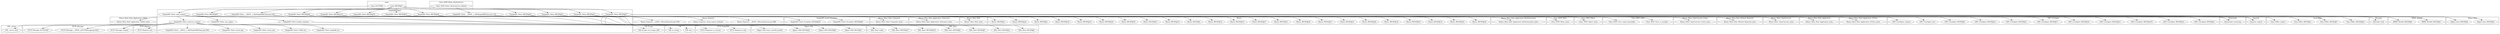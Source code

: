 digraph {
graph [overlap=false]
subgraph cluster_Moose_Meta_Role_Application_ToRole {
	label="Moose::Meta::Role::Application::ToRole";
	"Moose::Meta::Role::Application::ToRole::meta";
}
subgraph cluster_Moose_Meta_Role_Composite {
	label="Moose::Meta::Role::Composite";
	"Moose::Meta::Role::Composite::meta";
}
subgraph cluster_DynaLoader {
	label="DynaLoader";
	"DynaLoader::bootstrap";
}
subgraph cluster_Moose_Meta_Role_Application_ToInstance {
	label="Moose::Meta::Role::Application::ToInstance";
	"Moose::Meta::Role::Application::ToInstance::meta";
}
subgraph cluster_Moose_Exporter {
	label="Moose::Exporter";
	"Moose::Exporter::__ANON__[Moose/Exporter.pm:389]";
	"Moose::Exporter::__ANON__[Moose/Exporter.pm:478]";
	"Moose::Exporter::setup_import_methods";
}
subgraph cluster_XML_Bare {
	label="XML::Bare";
	"XML::Bare::BEGIN@5";
	"XML::Bare::BEGIN@3";
	"XML::Bare::BEGIN@6";
	"XML::Bare::xmlin";
	"XML::Bare::BEGIN@15";
	"XML::Bare::BEGIN@524";
	"XML::Bare::BEGIN@4";
}
subgraph cluster_XSLoader {
	label="XSLoader";
	"XSLoader::load";
}
subgraph cluster_URI_Escape {
	label="URI::Escape";
	"URI::Escape::uri_escape_utf8";
}
subgraph cluster_Moose_Meta_Role {
	label="Moose::Meta::Role";
	"Moose::Meta::Role::meta";
}
subgraph cluster_Moose {
	label="Moose";
	"Moose::BEGIN@26";
	"Moose::BEGIN@16";
	"Moose::BEGIN@12";
	"Moose::BEGIN@29";
	"Moose::BEGIN@34";
	"Moose::BEGIN@20";
	"Moose::BEGIN@21";
	"Moose::BEGIN@37";
	"Moose::BEGIN@28";
	"Moose::BEGIN@11";
	"Moose::BEGIN@27";
	"Moose::BEGIN@14";
	"Moose::BEGIN@32";
	"Moose::BEGIN@5";
	"Moose::BEGIN@19";
	"Moose::BEGIN@31";
	"Moose::BEGIN@30";
	"Moose::BEGIN@24";
	"Moose::BEGIN@35";
	"Moose::BEGIN@18";
	"Moose::BEGIN@2";
	"Moose::BEGIN@22";
	"Moose::BEGIN@3";
}
subgraph cluster_LWP_UserAgent {
	label="LWP::UserAgent";
	"LWP::UserAgent::BEGIN@3";
	"LWP::UserAgent::BEGIN@14";
	"LWP::UserAgent::BEGIN@353";
	"LWP::UserAgent::BEGIN@12";
	"LWP::UserAgent::BEGIN@10";
	"LWP::UserAgent::BEGIN@17";
	"LWP::UserAgent::BEGIN@11";
	"LWP::UserAgent::BEGIN@15";
	"LWP::UserAgent::request";
	"LWP::UserAgent::new";
	"LWP::UserAgent::BEGIN@4";
}
subgraph cluster_SimpleDB_Client_Exception {
	label="SimpleDB::Client::Exception";
	"SimpleDB::Client::Exception::BEGIN@49";
	"SimpleDB::Client::Exception::BEGIN@50";
}
subgraph cluster_Moose_Meta_Role_Application_RoleSummation {
	label="Moose::Meta::Role::Application::RoleSummation";
	"Moose::Meta::Role::Application::RoleSummation::meta";
}
subgraph cluster_URI__server {
	label="URI::_server";
	"URI::_server::host";
}
subgraph cluster_HTTP_Response {
	label="HTTP::Response";
	"HTTP::Response::code";
	"HTTP::Response::is_success";
}
subgraph cluster_SimpleDB_Client {
	label="SimpleDB::Client";
	"SimpleDB::Client::BEGIN@331";
	"SimpleDB::Client::BEGIN@53";
	"SimpleDB::Client::__ANON__[../lib/SimpleDB/Client.pm:120]";
	"SimpleDB::Client::BEGIN@46";
	"SimpleDB::Client::construct_request";
	"SimpleDB::Client::__ANON__[../lib/SimpleDB/Client.pm:133]";
	"SimpleDB::Client::__ANON__[../lib/SimpleDB/Client.pm:160]";
	"SimpleDB::Client::BEGIN@49";
	"SimpleDB::Client::send_request";
	"SimpleDB::Client::secret_key";
	"SimpleDB::Client::user_agent";
	"SimpleDB::Client::BEGIN@54";
	"SimpleDB::Client::access_key";
	"SimpleDB::Client::CORE:sort";
	"SimpleDB::Client::BEGIN@48";
	"SimpleDB::Client::BEGIN@51";
	"SimpleDB::Client::BEGIN@52";
	"SimpleDB::Client::BEGIN@47";
	"SimpleDB::Client::BEGIN@50";
	"SimpleDB::Client::simpledb_uri";
	"SimpleDB::Client::handle_response";
}
subgraph cluster_Class_MOP_Mixin {
	label="Class::MOP::Mixin";
	"Class::MOP::Mixin::meta";
}
subgraph cluster_Class_MOP_Object {
	label="Class::MOP::Object";
	"Class::MOP::Object::meta";
}
subgraph cluster_HTTP_Message {
	label="HTTP::Message";
	"HTTP::Message::content";
	"HTTP::Message::__ANON__[HTTP/Message.pm:622]";
	"HTTP::Message::AUTOLOAD";
}
subgraph cluster_Class_MOP_Class {
	label="Class::MOP::Class";
	"Class::MOP::Class::is_mutable";
	"Class::MOP::Class::make_immutable";
}
subgraph cluster_HTTP_Request {
	label="HTTP::Request";
	"HTTP::Request::new";
}
subgraph cluster_URI {
	label="URI";
	"URI::new";
	"URI::as_string";
}
subgraph cluster_Moose_Meta_TypeCoercion_Union {
	label="Moose::Meta::TypeCoercion::Union";
	"Moose::Meta::TypeCoercion::Union::meta";
}
subgraph cluster_Exporter {
	label="Exporter";
	"Exporter::import";
}
subgraph cluster_MIME_Base64 {
	label="MIME::Base64";
	"MIME::Base64::BEGIN@3";
	"MIME::Base64::BEGIN@4";
}
subgraph cluster_Digest_SHA {
	label="Digest::SHA";
	"Digest::SHA::BEGIN@5";
	"Digest::SHA::BEGIN@6";
	"Digest::SHA::BEGIN@7";
	"Digest::SHA::hmac_sha256_base64";
}
subgraph cluster_Digest_base {
	label="Digest::base";
	"Digest::base::BEGIN@3";
	"Digest::base::BEGIN@4";
}
subgraph cluster_main {
	label="main";
	"main::BEGIN@2";
	"main::RUNTIME";
}
subgraph cluster_Moose_Meta_Role_Method_Required {
	label="Moose::Meta::Role::Method::Required";
	"Moose::Meta::Role::Method::Required::meta";
}
subgraph cluster_Class_MOP_Mixin_AttributeCore {
	label="Class::MOP::Mixin::AttributeCore";
	"Class::MOP::Mixin::AttributeCore::default";
}
subgraph cluster_Time_HiRes {
	label="Time::HiRes";
	"Time::HiRes::BEGIN@42";
	"Time::HiRes::BEGIN@4";
	"Time::HiRes::BEGIN@3";
	"Time::HiRes::import";
}
subgraph cluster_Moose_Meta_TypeCoercion {
	label="Moose::Meta::TypeCoercion";
	"Moose::Meta::TypeCoercion::meta";
}
subgraph cluster_Moose_Meta_Role_Application {
	label="Moose::Meta::Role::Application";
	"Moose::Meta::Role::Application::meta";
}
subgraph cluster_Moose_Meta_Role_Application_ToClass {
	label="Moose::Meta::Role::Application::ToClass";
	"Moose::Meta::Role::Application::ToClass::meta";
}
"SimpleDB::Client::BEGIN@47" -> "MIME::Base64::BEGIN@3";
"SimpleDB::Client::BEGIN@46" -> "Moose::BEGIN@20";
"SimpleDB::Client::BEGIN@51" -> "Time::HiRes::BEGIN@4";
"SimpleDB::Client::BEGIN@46" -> "Moose::BEGIN@37";
"SimpleDB::Client::BEGIN@46" -> "Moose::BEGIN@11";
"SimpleDB::Client::send_request" -> "SimpleDB::Client::user_agent";
"SimpleDB::Client::construct_request" -> "SimpleDB::Client::access_key";
"SimpleDB::Client::BEGIN@47" -> "Exporter::import";
"SimpleDB::Client::BEGIN@52" -> "Exporter::import";
"SimpleDB::Client::BEGIN@48" -> "Exporter::import";
"SimpleDB::Client::BEGIN@53" -> "SimpleDB::Client::Exception::BEGIN@49";
"SimpleDB::Client::BEGIN@331" -> "Moose::Exporter::__ANON__[Moose/Exporter.pm:478]";
"SimpleDB::Client::BEGIN@46" -> "Moose::Meta::TypeCoercion::meta";
"SimpleDB::Client::BEGIN@49" -> "LWP::UserAgent::BEGIN@4";
"SimpleDB::Client::BEGIN@48" -> "XML::Bare::BEGIN@4";
"SimpleDB::Client::BEGIN@51" -> "DynaLoader::bootstrap";
"SimpleDB::Client::BEGIN@47" -> "DynaLoader::bootstrap";
"SimpleDB::Client::BEGIN@48" -> "DynaLoader::bootstrap";
"SimpleDB::Client::BEGIN@49" -> "LWP::UserAgent::BEGIN@12";
"SimpleDB::Client::BEGIN@46" -> "Moose::BEGIN@12";
"SimpleDB::Client::BEGIN@49" -> "LWP::UserAgent::BEGIN@17";
"main::BEGIN@2" -> "SimpleDB::Client::BEGIN@46";
"SimpleDB::Client::BEGIN@46" -> "Class::MOP::Class::is_mutable";
"SimpleDB::Client::BEGIN@46" -> "Moose::BEGIN@28";
"main::RUNTIME" -> "SimpleDB::Client::send_request";
"SimpleDB::Client::construct_request" -> "HTTP::Message::__ANON__[HTTP/Message.pm:622]";
"SimpleDB::Client::BEGIN@46" -> "Moose::BEGIN@14";
"SimpleDB::Client::BEGIN@46" -> "Moose::Meta::Role::meta";
"SimpleDB::Client::construct_request" -> "SimpleDB::Client::CORE:sort";
"SimpleDB::Client::BEGIN@49" -> "LWP::UserAgent::BEGIN@10";
"SimpleDB::Client::BEGIN@48" -> "XML::Bare::BEGIN@524";
"main::BEGIN@2" -> "SimpleDB::Client::BEGIN@51";
"SimpleDB::Client::BEGIN@46" -> "Moose::BEGIN@35";
"SimpleDB::Client::send_request" -> "LWP::UserAgent::request";
"SimpleDB::Client::BEGIN@46" -> "Moose::Meta::Role::Method::Required::meta";
"SimpleDB::Client::BEGIN@46" -> "Moose::BEGIN@3";
"SimpleDB::Client::BEGIN@47" -> "Digest::base::BEGIN@4";
"SimpleDB::Client::handle_response" -> "XML::Bare::xmlin";
"SimpleDB::Client::BEGIN@46" -> "Moose::Meta::Role::Application::RoleSummation::meta";
"SimpleDB::Client::BEGIN@46" -> "Moose::BEGIN@29";
"SimpleDB::Client::construct_request" -> "URI::as_string";
"SimpleDB::Client::BEGIN@46" -> "Moose::BEGIN@27";
"SimpleDB::Client::construct_request" -> "SimpleDB::Client::secret_key";
"SimpleDB::Client::BEGIN@46" -> "Moose::BEGIN@5";
"SimpleDB::Client::construct_request" -> "SimpleDB::Client::simpledb_uri";
"SimpleDB::Client::BEGIN@47" -> "Digest::SHA::BEGIN@6";
"SimpleDB::Client::construct_request" -> "HTTP::Message::AUTOLOAD";
"SimpleDB::Client::BEGIN@46" -> "Class::MOP::Object::meta";
"SimpleDB::Client::BEGIN@46" -> "Moose::Meta::Role::Application::ToRole::meta";
"SimpleDB::Client::BEGIN@51" -> "Time::HiRes::BEGIN@42";
"SimpleDB::Client::BEGIN@46" -> "Moose::Meta::Role::Application::meta";
"SimpleDB::Client::BEGIN@47" -> "XSLoader::load";
"main::BEGIN@2" -> "SimpleDB::Client::BEGIN@49";
"SimpleDB::Client::BEGIN@49" -> "LWP::UserAgent::BEGIN@14";
"SimpleDB::Client::BEGIN@53" -> "SimpleDB::Client::Exception::BEGIN@50";
"SimpleDB::Client::BEGIN@46" -> "Moose::BEGIN@19";
"SimpleDB::Client::__ANON__[../lib/SimpleDB/Client.pm:120]" -> "URI::new";
"SimpleDB::Client::construct_request" -> "URI::_server::host";
"SimpleDB::Client::BEGIN@46" -> "Moose::BEGIN@2";
"SimpleDB::Client::construct_request" -> "Digest::SHA::hmac_sha256_base64";
"main::BEGIN@2" -> "SimpleDB::Client::BEGIN@50";
"SimpleDB::Client::handle_response" -> "HTTP::Response::is_success";
"main::BEGIN@2" -> "SimpleDB::Client::BEGIN@53";
"main::BEGIN@2" -> "SimpleDB::Client::BEGIN@331";
"SimpleDB::Client::BEGIN@46" -> "Class::MOP::Class::make_immutable";
"SimpleDB::Client::BEGIN@46" -> "Moose::BEGIN@34";
"SimpleDB::Client::BEGIN@46" -> "Moose::BEGIN@21";
"SimpleDB::Client::BEGIN@46" -> "Moose::Exporter::setup_import_methods";
"SimpleDB::Client::construct_request" -> "URI::Escape::uri_escape_utf8";
"SimpleDB::Client::__ANON__[../lib/SimpleDB/Client.pm:133]" -> "LWP::UserAgent::new";
"SimpleDB::Client::BEGIN@49" -> "LWP::UserAgent::BEGIN@3";
"SimpleDB::Client::BEGIN@48" -> "XML::Bare::BEGIN@5";
"SimpleDB::Client::BEGIN@46" -> "Moose::BEGIN@32";
"SimpleDB::Client::BEGIN@46" -> "Moose::Meta::TypeCoercion::Union::meta";
"SimpleDB::Client::BEGIN@47" -> "MIME::Base64::BEGIN@4";
"SimpleDB::Client::BEGIN@46" -> "Moose::Meta::Role::Application::ToClass::meta";
"SimpleDB::Client::BEGIN@46" -> "Moose::BEGIN@31";
"SimpleDB::Client::BEGIN@48" -> "XML::Bare::BEGIN@3";
"main::BEGIN@2" -> "SimpleDB::Client::BEGIN@47";
"SimpleDB::Client::send_request" -> "SimpleDB::Client::handle_response";
"SimpleDB::Client::BEGIN@46" -> "Class::MOP::Mixin::meta";
"SimpleDB::Client::BEGIN@51" -> "Time::HiRes::import";
"SimpleDB::Client::construct_request" -> "HTTP::Message::content";
"SimpleDB::Client::handle_response" -> "HTTP::Message::content";
"SimpleDB::Client::BEGIN@47" -> "Digest::base::BEGIN@3";
"SimpleDB::Client::send_request" -> "HTTP::Response::code";
"SimpleDB::Client::BEGIN@46" -> "Moose::Exporter::__ANON__[Moose/Exporter.pm:389]";
"SimpleDB::Client::BEGIN@46" -> "Moose::BEGIN@26";
"SimpleDB::Client::construct_request" -> "HTTP::Request::new";
"SimpleDB::Client::BEGIN@46" -> "Moose::Meta::Role::Composite::meta";
"SimpleDB::Client::BEGIN@49" -> "LWP::UserAgent::BEGIN@11";
"Class::MOP::Mixin::AttributeCore::default" -> "SimpleDB::Client::__ANON__[../lib/SimpleDB/Client.pm:133]";
"SimpleDB::Client::construct_request" -> "SimpleDB::Client::__ANON__[../lib/SimpleDB/Client.pm:160]";
"SimpleDB::Client::BEGIN@49" -> "LWP::UserAgent::BEGIN@353";
"main::BEGIN@2" -> "SimpleDB::Client::BEGIN@54";
"main::BEGIN@2" -> "SimpleDB::Client::BEGIN@52";
"SimpleDB::Client::BEGIN@48" -> "XML::Bare::BEGIN@6";
"SimpleDB::Client::BEGIN@49" -> "LWP::UserAgent::BEGIN@15";
"SimpleDB::Client::BEGIN@47" -> "Digest::SHA::BEGIN@7";
"Class::MOP::Mixin::AttributeCore::default" -> "SimpleDB::Client::__ANON__[../lib/SimpleDB/Client.pm:120]";
"SimpleDB::Client::BEGIN@46" -> "Moose::BEGIN@16";
"SimpleDB::Client::BEGIN@47" -> "Digest::SHA::BEGIN@5";
"SimpleDB::Client::send_request" -> "SimpleDB::Client::construct_request";
"SimpleDB::Client::BEGIN@51" -> "Time::HiRes::BEGIN@3";
"main::BEGIN@2" -> "SimpleDB::Client::BEGIN@48";
"SimpleDB::Client::BEGIN@48" -> "XML::Bare::BEGIN@15";
"SimpleDB::Client::BEGIN@46" -> "Moose::Meta::Role::Application::ToInstance::meta";
"SimpleDB::Client::BEGIN@46" -> "Moose::BEGIN@24";
"SimpleDB::Client::BEGIN@46" -> "Moose::BEGIN@30";
"SimpleDB::Client::BEGIN@46" -> "Moose::BEGIN@18";
"SimpleDB::Client::BEGIN@46" -> "Moose::BEGIN@22";
}
